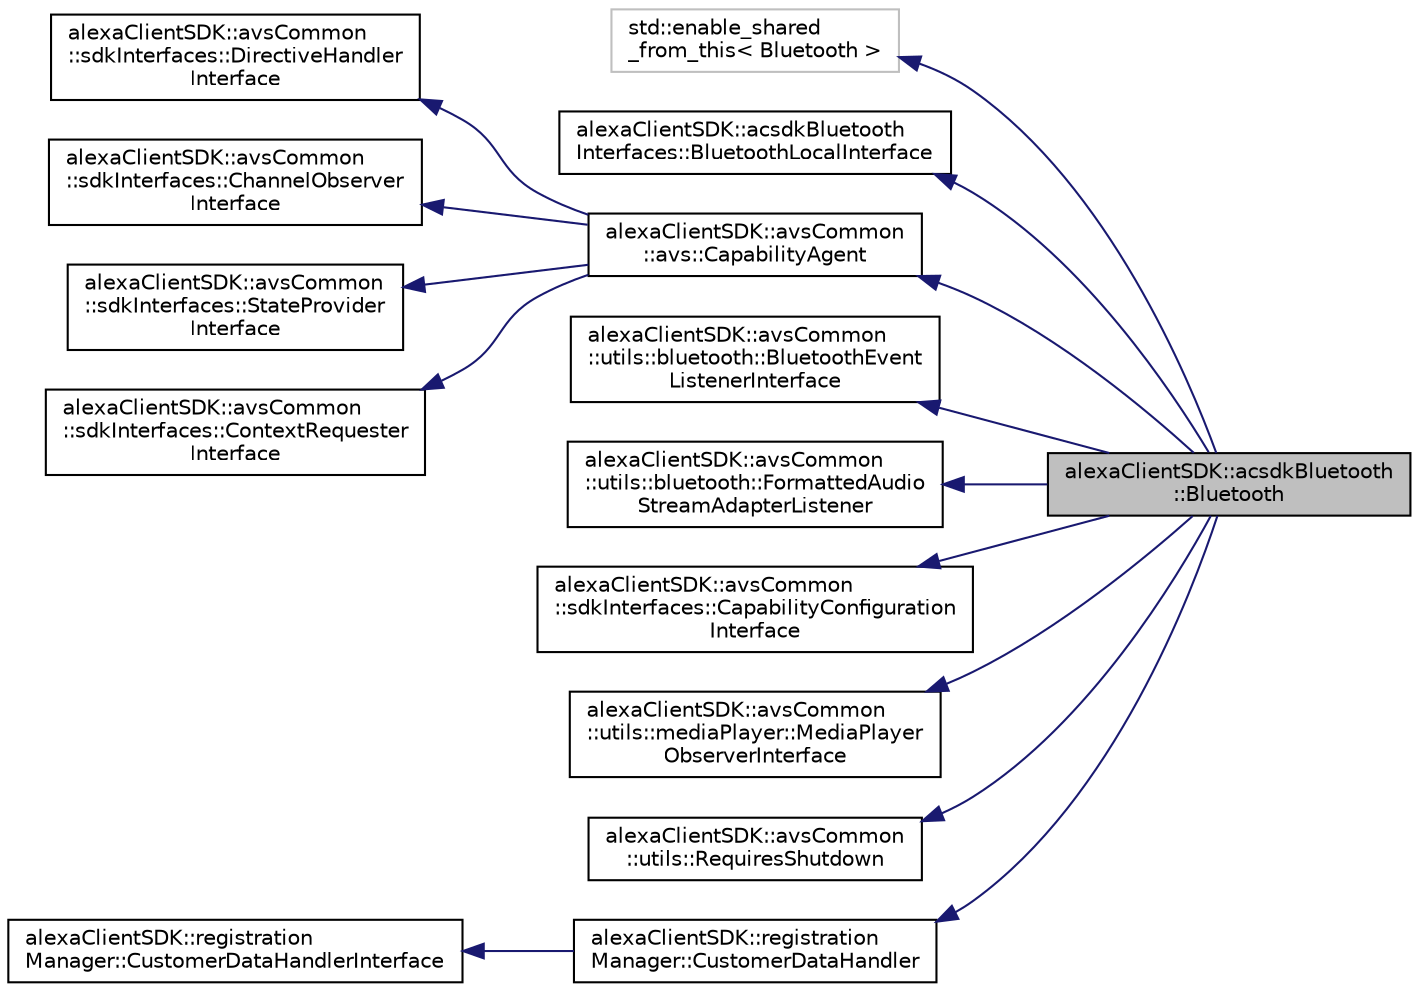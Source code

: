 digraph "alexaClientSDK::acsdkBluetooth::Bluetooth"
{
  edge [fontname="Helvetica",fontsize="10",labelfontname="Helvetica",labelfontsize="10"];
  node [fontname="Helvetica",fontsize="10",shape=record];
  rankdir="LR";
  Node15 [label="alexaClientSDK::acsdkBluetooth\l::Bluetooth",height=0.2,width=0.4,color="black", fillcolor="grey75", style="filled", fontcolor="black"];
  Node16 -> Node15 [dir="back",color="midnightblue",fontsize="10",style="solid",fontname="Helvetica"];
  Node16 [label="std::enable_shared\l_from_this\< Bluetooth \>",height=0.2,width=0.4,color="grey75", fillcolor="white", style="filled"];
  Node17 -> Node15 [dir="back",color="midnightblue",fontsize="10",style="solid",fontname="Helvetica"];
  Node17 [label="alexaClientSDK::acsdkBluetooth\lInterfaces::BluetoothLocalInterface",height=0.2,width=0.4,color="black", fillcolor="white", style="filled",URL="$classalexa_client_s_d_k_1_1acsdk_bluetooth_interfaces_1_1_bluetooth_local_interface.html"];
  Node18 -> Node15 [dir="back",color="midnightblue",fontsize="10",style="solid",fontname="Helvetica"];
  Node18 [label="alexaClientSDK::avsCommon\l::avs::CapabilityAgent",height=0.2,width=0.4,color="black", fillcolor="white", style="filled",URL="$classalexa_client_s_d_k_1_1avs_common_1_1avs_1_1_capability_agent.html"];
  Node19 -> Node18 [dir="back",color="midnightblue",fontsize="10",style="solid",fontname="Helvetica"];
  Node19 [label="alexaClientSDK::avsCommon\l::sdkInterfaces::DirectiveHandler\lInterface",height=0.2,width=0.4,color="black", fillcolor="white", style="filled",URL="$classalexa_client_s_d_k_1_1avs_common_1_1sdk_interfaces_1_1_directive_handler_interface.html"];
  Node20 -> Node18 [dir="back",color="midnightblue",fontsize="10",style="solid",fontname="Helvetica"];
  Node20 [label="alexaClientSDK::avsCommon\l::sdkInterfaces::ChannelObserver\lInterface",height=0.2,width=0.4,color="black", fillcolor="white", style="filled",URL="$classalexa_client_s_d_k_1_1avs_common_1_1sdk_interfaces_1_1_channel_observer_interface.html"];
  Node21 -> Node18 [dir="back",color="midnightblue",fontsize="10",style="solid",fontname="Helvetica"];
  Node21 [label="alexaClientSDK::avsCommon\l::sdkInterfaces::StateProvider\lInterface",height=0.2,width=0.4,color="black", fillcolor="white", style="filled",URL="$classalexa_client_s_d_k_1_1avs_common_1_1sdk_interfaces_1_1_state_provider_interface.html"];
  Node22 -> Node18 [dir="back",color="midnightblue",fontsize="10",style="solid",fontname="Helvetica"];
  Node22 [label="alexaClientSDK::avsCommon\l::sdkInterfaces::ContextRequester\lInterface",height=0.2,width=0.4,color="black", fillcolor="white", style="filled",URL="$classalexa_client_s_d_k_1_1avs_common_1_1sdk_interfaces_1_1_context_requester_interface.html"];
  Node23 -> Node15 [dir="back",color="midnightblue",fontsize="10",style="solid",fontname="Helvetica"];
  Node23 [label="alexaClientSDK::avsCommon\l::utils::bluetooth::BluetoothEvent\lListenerInterface",height=0.2,width=0.4,color="black", fillcolor="white", style="filled",URL="$classalexa_client_s_d_k_1_1avs_common_1_1utils_1_1bluetooth_1_1_bluetooth_event_listener_interface.html"];
  Node24 -> Node15 [dir="back",color="midnightblue",fontsize="10",style="solid",fontname="Helvetica"];
  Node24 [label="alexaClientSDK::avsCommon\l::utils::bluetooth::FormattedAudio\lStreamAdapterListener",height=0.2,width=0.4,color="black", fillcolor="white", style="filled",URL="$classalexa_client_s_d_k_1_1avs_common_1_1utils_1_1bluetooth_1_1_formatted_audio_stream_adapter_listener.html"];
  Node25 -> Node15 [dir="back",color="midnightblue",fontsize="10",style="solid",fontname="Helvetica"];
  Node25 [label="alexaClientSDK::avsCommon\l::sdkInterfaces::CapabilityConfiguration\lInterface",height=0.2,width=0.4,color="black", fillcolor="white", style="filled",URL="$classalexa_client_s_d_k_1_1avs_common_1_1sdk_interfaces_1_1_capability_configuration_interface.html"];
  Node26 -> Node15 [dir="back",color="midnightblue",fontsize="10",style="solid",fontname="Helvetica"];
  Node26 [label="alexaClientSDK::avsCommon\l::utils::mediaPlayer::MediaPlayer\lObserverInterface",height=0.2,width=0.4,color="black", fillcolor="white", style="filled",URL="$classalexa_client_s_d_k_1_1avs_common_1_1utils_1_1media_player_1_1_media_player_observer_interface.html"];
  Node27 -> Node15 [dir="back",color="midnightblue",fontsize="10",style="solid",fontname="Helvetica"];
  Node27 [label="alexaClientSDK::avsCommon\l::utils::RequiresShutdown",height=0.2,width=0.4,color="black", fillcolor="white", style="filled",URL="$classalexa_client_s_d_k_1_1avs_common_1_1utils_1_1_requires_shutdown.html"];
  Node28 -> Node15 [dir="back",color="midnightblue",fontsize="10",style="solid",fontname="Helvetica"];
  Node28 [label="alexaClientSDK::registration\lManager::CustomerDataHandler",height=0.2,width=0.4,color="black", fillcolor="white", style="filled",URL="$classalexa_client_s_d_k_1_1registration_manager_1_1_customer_data_handler.html"];
  Node29 -> Node28 [dir="back",color="midnightblue",fontsize="10",style="solid",fontname="Helvetica"];
  Node29 [label="alexaClientSDK::registration\lManager::CustomerDataHandlerInterface",height=0.2,width=0.4,color="black", fillcolor="white", style="filled",URL="$classalexa_client_s_d_k_1_1registration_manager_1_1_customer_data_handler_interface.html"];
}
